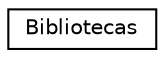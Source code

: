 digraph "Graphical Class Hierarchy"
{
 // LATEX_PDF_SIZE
  edge [fontname="Helvetica",fontsize="10",labelfontname="Helvetica",labelfontsize="10"];
  node [fontname="Helvetica",fontsize="10",shape=record];
  rankdir="LR";
  Node0 [label="Bibliotecas",height=0.2,width=0.4,color="black", fillcolor="white", style="filled",URL="$classBibliotecas.html",tooltip="É uma classe repositório."];
}
